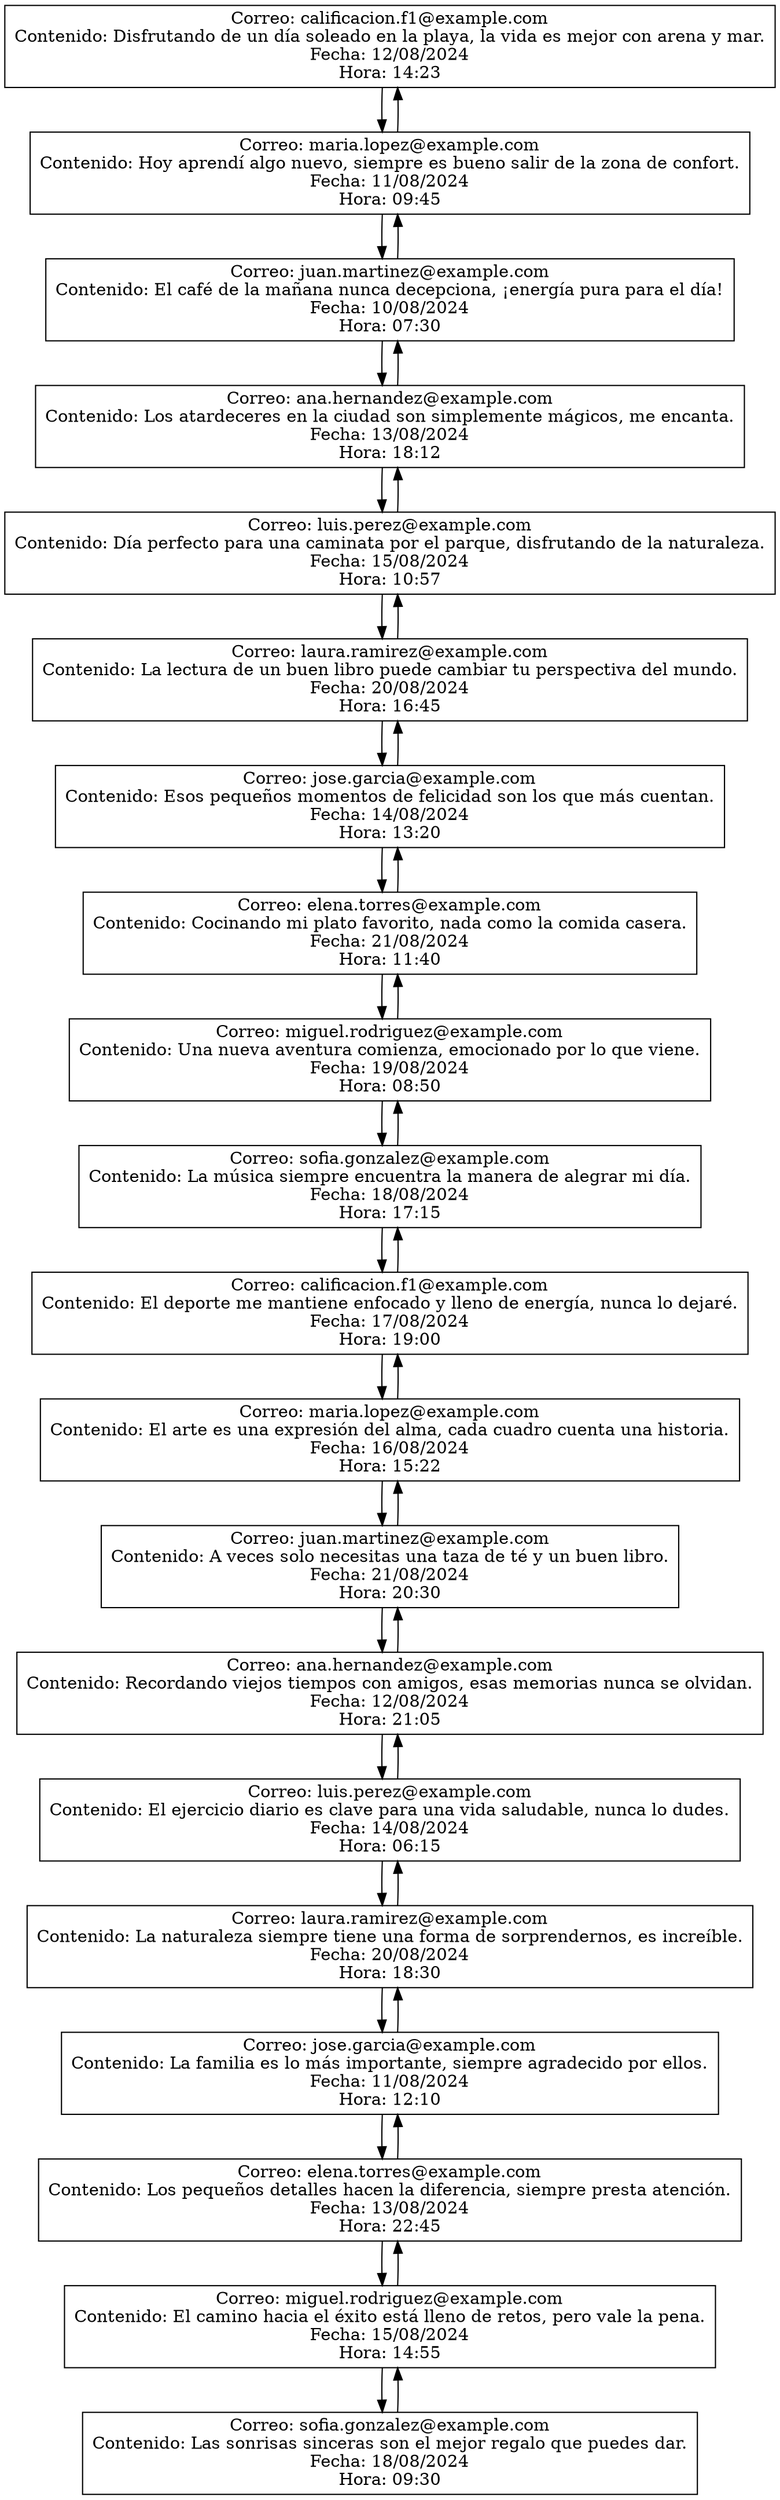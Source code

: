 digraph G {
    node [shape=record];
    node0 [label="{Correo: calificacion.f1@example.com\nContenido: Disfrutando de un día soleado en la playa, la vida es mejor con arena y mar.\nFecha: 12/08/2024\nHora: 14:23}"];
    node0 -> node1;
    node1 [label="{Correo: maria.lopez@example.com\nContenido: Hoy aprendí algo nuevo, siempre es bueno salir de la zona de confort.\nFecha: 11/08/2024\nHora: 09:45}"];
    node1 -> node2;
    node1 -> node0;
    node2 [label="{Correo: juan.martinez@example.com\nContenido: El café de la mañana nunca decepciona, ¡energía pura para el día!\nFecha: 10/08/2024\nHora: 07:30}"];
    node2 -> node3;
    node2 -> node1;
    node3 [label="{Correo: ana.hernandez@example.com\nContenido: Los atardeceres en la ciudad son simplemente mágicos, me encanta.\nFecha: 13/08/2024\nHora: 18:12}"];
    node3 -> node4;
    node3 -> node2;
    node4 [label="{Correo: luis.perez@example.com\nContenido: Día perfecto para una caminata por el parque, disfrutando de la naturaleza.\nFecha: 15/08/2024\nHora: 10:57}"];
    node4 -> node5;
    node4 -> node3;
    node5 [label="{Correo: laura.ramirez@example.com\nContenido: La lectura de un buen libro puede cambiar tu perspectiva del mundo.\nFecha: 20/08/2024\nHora: 16:45}"];
    node5 -> node6;
    node5 -> node4;
    node6 [label="{Correo: jose.garcia@example.com\nContenido: Esos pequeños momentos de felicidad son los que más cuentan.\nFecha: 14/08/2024\nHora: 13:20}"];
    node6 -> node7;
    node6 -> node5;
    node7 [label="{Correo: elena.torres@example.com\nContenido: Cocinando mi plato favorito, nada como la comida casera.\nFecha: 21/08/2024\nHora: 11:40}"];
    node7 -> node8;
    node7 -> node6;
    node8 [label="{Correo: miguel.rodriguez@example.com\nContenido: Una nueva aventura comienza, emocionado por lo que viene.\nFecha: 19/08/2024\nHora: 08:50}"];
    node8 -> node9;
    node8 -> node7;
    node9 [label="{Correo: sofia.gonzalez@example.com\nContenido: La música siempre encuentra la manera de alegrar mi día.\nFecha: 18/08/2024\nHora: 17:15}"];
    node9 -> node10;
    node9 -> node8;
    node10 [label="{Correo: calificacion.f1@example.com\nContenido: El deporte me mantiene enfocado y lleno de energía, nunca lo dejaré.\nFecha: 17/08/2024\nHora: 19:00}"];
    node10 -> node11;
    node10 -> node9;
    node11 [label="{Correo: maria.lopez@example.com\nContenido: El arte es una expresión del alma, cada cuadro cuenta una historia.\nFecha: 16/08/2024\nHora: 15:22}"];
    node11 -> node12;
    node11 -> node10;
    node12 [label="{Correo: juan.martinez@example.com\nContenido: A veces solo necesitas una taza de té y un buen libro.\nFecha: 21/08/2024\nHora: 20:30}"];
    node12 -> node13;
    node12 -> node11;
    node13 [label="{Correo: ana.hernandez@example.com\nContenido: Recordando viejos tiempos con amigos, esas memorias nunca se olvidan.\nFecha: 12/08/2024\nHora: 21:05}"];
    node13 -> node14;
    node13 -> node12;
    node14 [label="{Correo: luis.perez@example.com\nContenido: El ejercicio diario es clave para una vida saludable, nunca lo dudes.\nFecha: 14/08/2024\nHora: 06:15}"];
    node14 -> node15;
    node14 -> node13;
    node15 [label="{Correo: laura.ramirez@example.com\nContenido: La naturaleza siempre tiene una forma de sorprendernos, es increíble.\nFecha: 20/08/2024\nHora: 18:30}"];
    node15 -> node16;
    node15 -> node14;
    node16 [label="{Correo: jose.garcia@example.com\nContenido: La familia es lo más importante, siempre agradecido por ellos.\nFecha: 11/08/2024\nHora: 12:10}"];
    node16 -> node17;
    node16 -> node15;
    node17 [label="{Correo: elena.torres@example.com\nContenido: Los pequeños detalles hacen la diferencia, siempre presta atención.\nFecha: 13/08/2024\nHora: 22:45}"];
    node17 -> node18;
    node17 -> node16;
    node18 [label="{Correo: miguel.rodriguez@example.com\nContenido: El camino hacia el éxito está lleno de retos, pero vale la pena.\nFecha: 15/08/2024\nHora: 14:55}"];
    node18 -> node19;
    node18 -> node17;
    node19 [label="{Correo: sofia.gonzalez@example.com\nContenido: Las sonrisas sinceras son el mejor regalo que puedes dar.\nFecha: 18/08/2024\nHora: 09:30}"];
    node19 -> node18;
}
